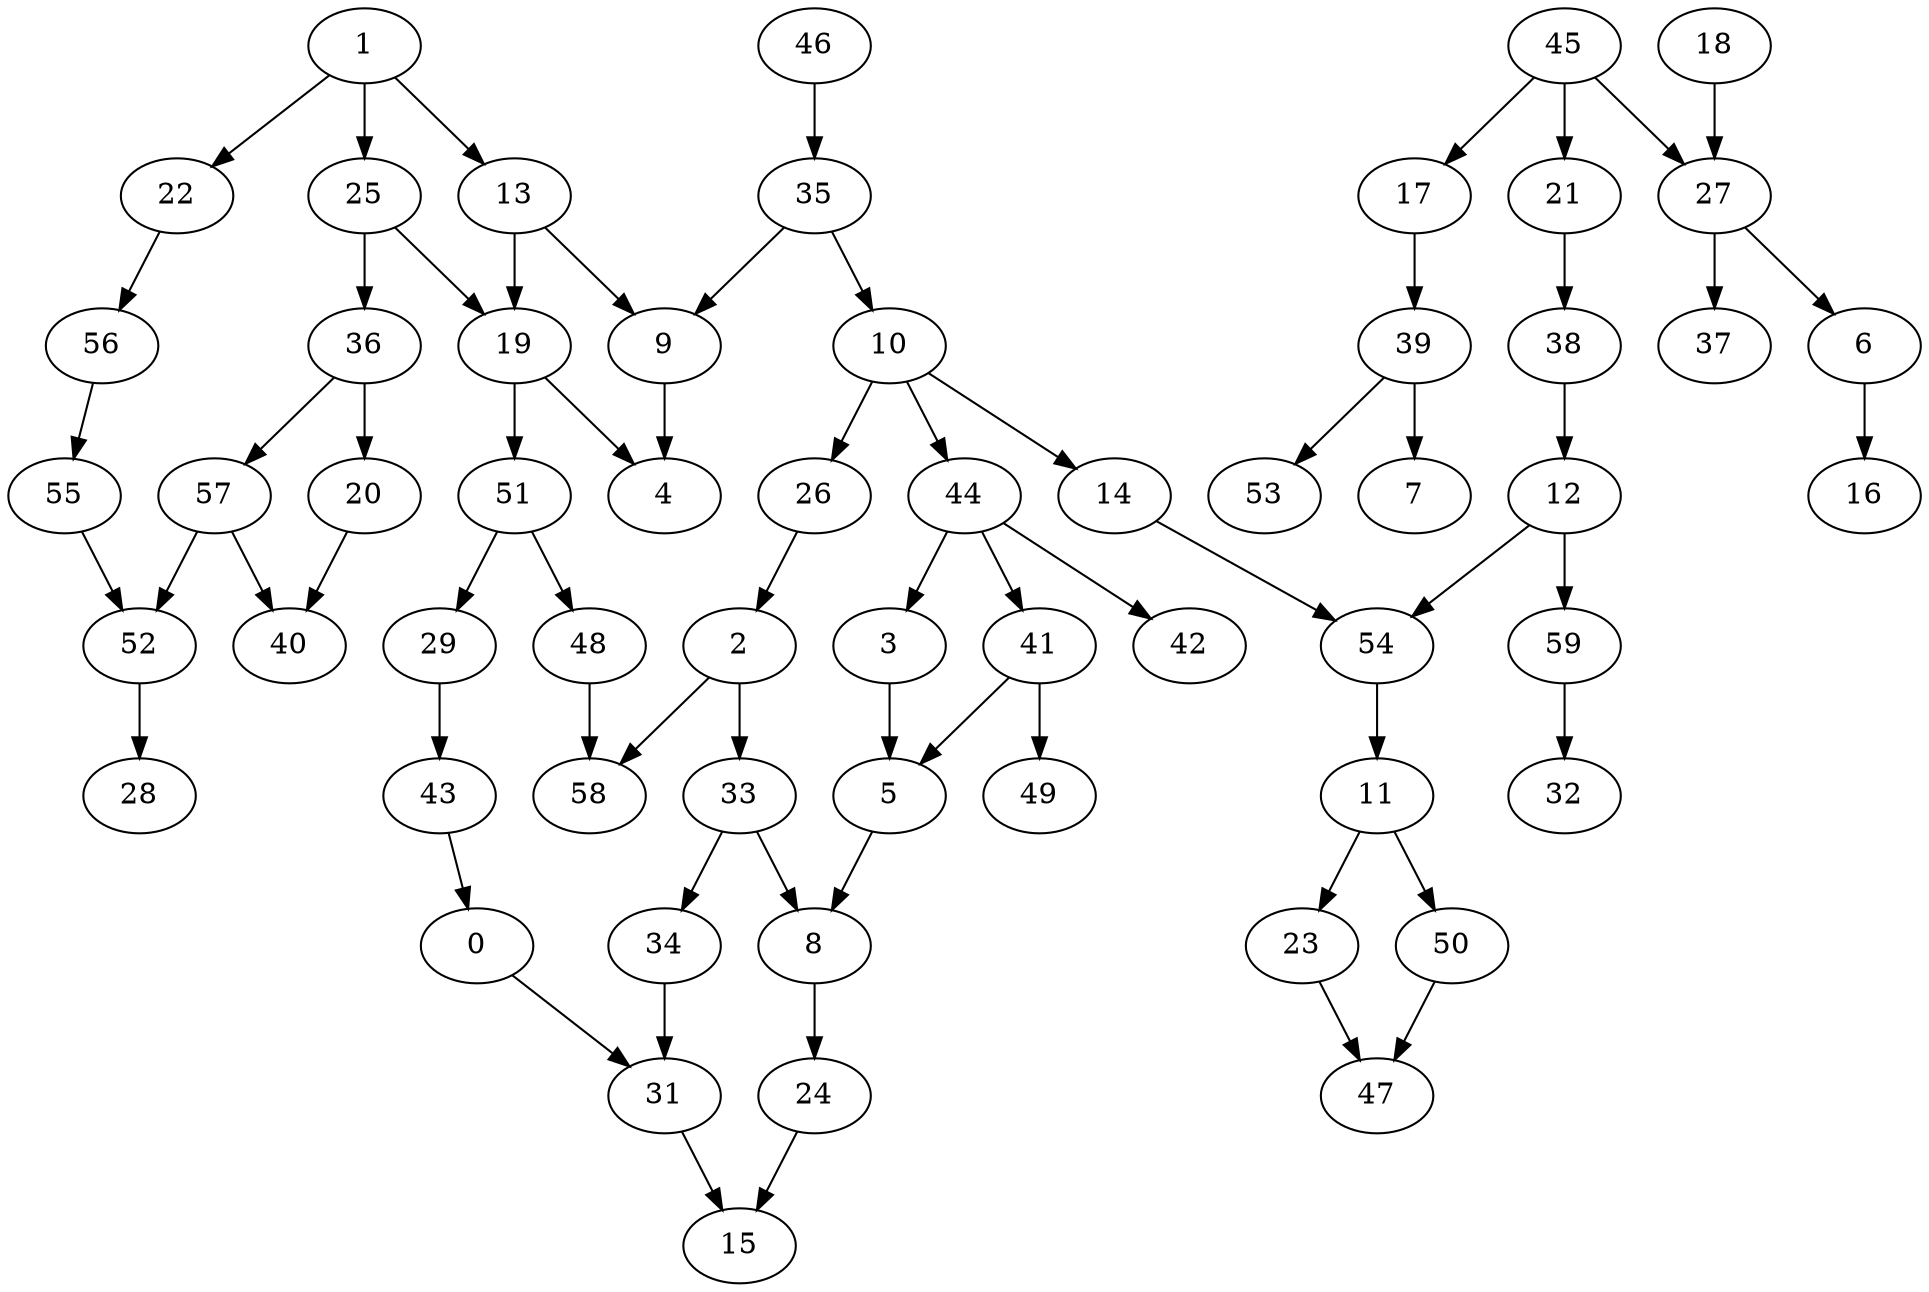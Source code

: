 digraph  {
0 [label=0];
31 [label=31];
15 [label=15];
1 [label=1];
13 [label=13];
22 [label=22];
25 [label=25];
9 [label=9];
19 [label=19];
56 [label=56];
36 [label=36];
2 [label=2];
33 [label=33];
58 [label=58];
8 [label=8];
34 [label=34];
3 [label=3];
5 [label=5];
24 [label=24];
6 [label=6];
16 [label=16];
4 [label=4];
10 [label=10];
14 [label=14];
26 [label=26];
44 [label=44];
54 [label=54];
41 [label=41];
42 [label=42];
11 [label=11];
23 [label=23];
50 [label=50];
47 [label=47];
12 [label=12];
59 [label=59];
32 [label=32];
51 [label=51];
17 [label=17];
39 [label=39];
7 [label=7];
53 [label=53];
18 [label=18];
27 [label=27];
37 [label=37];
29 [label=29];
48 [label=48];
20 [label=20];
40 [label=40];
21 [label=21];
38 [label=38];
55 [label=55];
57 [label=57];
43 [label=43];
45 [label=45];
46 [label=46];
35 [label=35];
52 [label=52];
49 [label=49];
28 [label=28];
0 -> 31  [key=0];
31 -> 15  [key=0];
1 -> 13  [key=0];
1 -> 22  [key=0];
1 -> 25  [key=0];
13 -> 9  [key=0];
13 -> 19  [key=0];
22 -> 56  [key=0];
25 -> 19  [key=0];
25 -> 36  [key=0];
9 -> 4  [key=0];
19 -> 4  [key=0];
19 -> 51  [key=0];
56 -> 55  [key=0];
36 -> 20  [key=0];
36 -> 57  [key=0];
2 -> 33  [key=0];
2 -> 58  [key=0];
33 -> 8  [key=0];
33 -> 34  [key=0];
8 -> 24  [key=0];
34 -> 31  [key=0];
3 -> 5  [key=0];
5 -> 8  [key=0];
24 -> 15  [key=0];
6 -> 16  [key=0];
10 -> 14  [key=0];
10 -> 26  [key=0];
10 -> 44  [key=0];
14 -> 54  [key=0];
26 -> 2  [key=0];
44 -> 3  [key=0];
44 -> 41  [key=0];
44 -> 42  [key=0];
54 -> 11  [key=0];
41 -> 5  [key=0];
41 -> 49  [key=0];
11 -> 23  [key=0];
11 -> 50  [key=0];
23 -> 47  [key=0];
50 -> 47  [key=0];
12 -> 54  [key=0];
12 -> 59  [key=0];
59 -> 32  [key=0];
51 -> 29  [key=0];
51 -> 48  [key=0];
17 -> 39  [key=0];
39 -> 7  [key=0];
39 -> 53  [key=0];
18 -> 27  [key=0];
27 -> 6  [key=0];
27 -> 37  [key=0];
29 -> 43  [key=0];
48 -> 58  [key=0];
20 -> 40  [key=0];
21 -> 38  [key=0];
38 -> 12  [key=0];
55 -> 52  [key=0];
57 -> 40  [key=0];
57 -> 52  [key=0];
43 -> 0  [key=0];
45 -> 17  [key=0];
45 -> 27  [key=0];
45 -> 21  [key=0];
46 -> 35  [key=0];
35 -> 9  [key=0];
35 -> 10  [key=0];
52 -> 28  [key=0];
}
